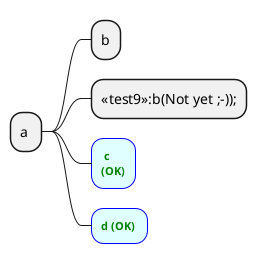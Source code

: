 {
  "sha1": "ghipgyqjee3k75gu14gz4fxj4k6vsm6",
  "insertion": {
    "when": "2024-06-01T09:03:07.775Z",
    "url": "https://github.com/plantuml/plantuml/issues/1422",
    "user": "plantuml@gmail.com"
  }
}
@startmindmap
<style>
.test {
  LineColor blue
  BackgroundColor lightCyan
  LineThickness 1.0
  ArrowThickness 0.5
  FontName Arial Narrow
  FontColor green
  FontSize 11
  FontStyle bold
}
</style>
* a 
** b
** <<test9>>:b(Not yet ;-));
**: c
(OK); <<test>>
** d (OK) <<test>>
@endmindmap
